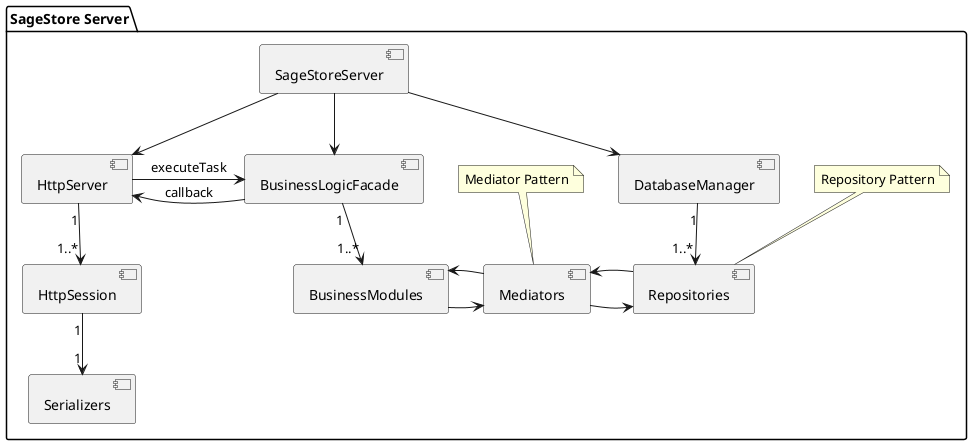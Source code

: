 @startuml
skinparam componentStyle uml2

package "SageStore Server" {
    [SageStoreServer] as SSS 
    [HttpServer] as HSer 
    [HttpSession] as HSes 
    [Serializers] as S 
    [BusinessLogicFacade] as BLF 
    [BusinessModules] as BM 
    [Mediators] as M 
    [DatabaseManager] as DM
    [Repositories] as R  

    SSS -down-> HSer 
    SSS -down-> BLF 
    SSS -down-> DM

    HSer -right-> BLF : "executeTask"
    HSer <-right- BLF : "callback"

    HSer "1"-down->"1..*" HSes
    HSes "1"-down->"1" S 

    BLF "1"-down->"1..*" BM

    DM "1"-down->"1..*" R 

    BM -right-> M
    BM <-right- M 
    M -right-> R 
    M <-right- R

    note "Mediator Pattern" as MediatorNote
    MediatorNote .. M

    note "Repository Pattern" as RepoNote
    RepoNote .. R
}

@enduml
